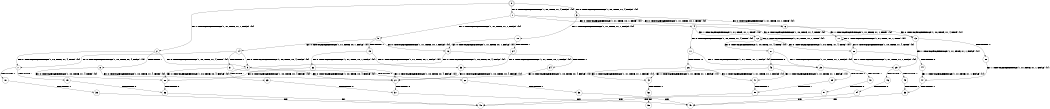 digraph BCG {
size = "7, 10.5";
center = TRUE;
node [shape = circle];
0 [peripheries = 2];
0 -> 1 [label = "EX !0 !ATOMIC_EXCH_BRANCH (1, +0, TRUE, +1, 4, FALSE) !{0}"];
0 -> 2 [label = "EX !1 !ATOMIC_EXCH_BRANCH (1, +1, TRUE, +1, 1, FALSE) !{0}"];
0 -> 3 [label = "EX !0 !ATOMIC_EXCH_BRANCH (1, +0, TRUE, +1, 4, FALSE) !{0}"];
1 -> 4 [label = "EX !0 !ATOMIC_EXCH_BRANCH (1, +1, TRUE, +0, 1, TRUE) !{0}"];
1 -> 5 [label = "EX !1 !ATOMIC_EXCH_BRANCH (1, +1, TRUE, +1, 1, FALSE) !{0}"];
1 -> 6 [label = "EX !0 !ATOMIC_EXCH_BRANCH (1, +1, TRUE, +0, 1, TRUE) !{0}"];
2 -> 7 [label = "EX !0 !ATOMIC_EXCH_BRANCH (1, +0, TRUE, +1, 4, TRUE) !{0}"];
2 -> 8 [label = "TERMINATE !1"];
2 -> 9 [label = "EX !0 !ATOMIC_EXCH_BRANCH (1, +0, TRUE, +1, 4, TRUE) !{0}"];
3 -> 10 [label = "EX !1 !ATOMIC_EXCH_BRANCH (1, +1, TRUE, +1, 1, FALSE) !{0}"];
3 -> 6 [label = "EX !0 !ATOMIC_EXCH_BRANCH (1, +1, TRUE, +0, 1, TRUE) !{0}"];
4 -> 11 [label = "EX !0 !ATOMIC_EXCH_BRANCH (1, +0, TRUE, +1, 4, TRUE) !{0}"];
4 -> 12 [label = "EX !1 !ATOMIC_EXCH_BRANCH (1, +1, TRUE, +1, 1, TRUE) !{0}"];
4 -> 13 [label = "EX !0 !ATOMIC_EXCH_BRANCH (1, +0, TRUE, +1, 4, TRUE) !{0}"];
5 -> 14 [label = "EX !0 !ATOMIC_EXCH_BRANCH (1, +1, TRUE, +0, 1, FALSE) !{0}"];
5 -> 15 [label = "TERMINATE !1"];
5 -> 16 [label = "EX !0 !ATOMIC_EXCH_BRANCH (1, +1, TRUE, +0, 1, FALSE) !{0}"];
6 -> 17 [label = "EX !1 !ATOMIC_EXCH_BRANCH (1, +1, TRUE, +1, 1, TRUE) !{0}"];
6 -> 13 [label = "EX !0 !ATOMIC_EXCH_BRANCH (1, +0, TRUE, +1, 4, TRUE) !{0}"];
7 -> 18 [label = "TERMINATE !0"];
7 -> 19 [label = "TERMINATE !1"];
8 -> 20 [label = "EX !0 !ATOMIC_EXCH_BRANCH (1, +0, TRUE, +1, 4, TRUE) !{0}"];
8 -> 21 [label = "EX !0 !ATOMIC_EXCH_BRANCH (1, +0, TRUE, +1, 4, TRUE) !{0}"];
9 -> 22 [label = "TERMINATE !0"];
9 -> 23 [label = "TERMINATE !1"];
10 -> 24 [label = "TERMINATE !1"];
10 -> 16 [label = "EX !0 !ATOMIC_EXCH_BRANCH (1, +1, TRUE, +0, 1, FALSE) !{0}"];
11 -> 25 [label = "EX !1 !ATOMIC_EXCH_BRANCH (1, +1, TRUE, +1, 1, FALSE) !{0}"];
11 -> 26 [label = "TERMINATE !0"];
12 -> 27 [label = "EX !0 !ATOMIC_EXCH_BRANCH (1, +0, TRUE, +1, 4, TRUE) !{0}"];
12 -> 12 [label = "EX !1 !ATOMIC_EXCH_BRANCH (1, +1, TRUE, +1, 1, TRUE) !{0}"];
12 -> 28 [label = "EX !0 !ATOMIC_EXCH_BRANCH (1, +0, TRUE, +1, 4, TRUE) !{0}"];
13 -> 29 [label = "EX !1 !ATOMIC_EXCH_BRANCH (1, +1, TRUE, +1, 1, FALSE) !{0}"];
13 -> 30 [label = "TERMINATE !0"];
14 -> 7 [label = "EX !0 !ATOMIC_EXCH_BRANCH (1, +0, TRUE, +0, 4, FALSE) !{0}"];
14 -> 31 [label = "TERMINATE !1"];
14 -> 9 [label = "EX !0 !ATOMIC_EXCH_BRANCH (1, +0, TRUE, +0, 4, FALSE) !{0}"];
15 -> 32 [label = "EX !0 !ATOMIC_EXCH_BRANCH (1, +1, TRUE, +0, 1, FALSE) !{0}"];
15 -> 33 [label = "EX !0 !ATOMIC_EXCH_BRANCH (1, +1, TRUE, +0, 1, FALSE) !{0}"];
16 -> 34 [label = "TERMINATE !1"];
16 -> 9 [label = "EX !0 !ATOMIC_EXCH_BRANCH (1, +0, TRUE, +0, 4, FALSE) !{0}"];
17 -> 17 [label = "EX !1 !ATOMIC_EXCH_BRANCH (1, +1, TRUE, +1, 1, TRUE) !{0}"];
17 -> 28 [label = "EX !0 !ATOMIC_EXCH_BRANCH (1, +0, TRUE, +1, 4, TRUE) !{0}"];
18 -> 35 [label = "TERMINATE !1"];
19 -> 36 [label = "TERMINATE !0"];
20 -> 36 [label = "TERMINATE !0"];
21 -> 37 [label = "TERMINATE !0"];
22 -> 38 [label = "TERMINATE !1"];
23 -> 37 [label = "TERMINATE !0"];
24 -> 33 [label = "EX !0 !ATOMIC_EXCH_BRANCH (1, +1, TRUE, +0, 1, FALSE) !{0}"];
25 -> 39 [label = "TERMINATE !0"];
25 -> 40 [label = "TERMINATE !1"];
26 -> 41 [label = "EX !1 !ATOMIC_EXCH_BRANCH (1, +1, TRUE, +1, 1, FALSE) !{1}"];
26 -> 42 [label = "EX !1 !ATOMIC_EXCH_BRANCH (1, +1, TRUE, +1, 1, FALSE) !{1}"];
27 -> 25 [label = "EX !1 !ATOMIC_EXCH_BRANCH (1, +1, TRUE, +1, 1, FALSE) !{0}"];
27 -> 43 [label = "TERMINATE !0"];
28 -> 29 [label = "EX !1 !ATOMIC_EXCH_BRANCH (1, +1, TRUE, +1, 1, FALSE) !{0}"];
28 -> 44 [label = "TERMINATE !0"];
29 -> 45 [label = "TERMINATE !0"];
29 -> 46 [label = "TERMINATE !1"];
30 -> 47 [label = "EX !1 !ATOMIC_EXCH_BRANCH (1, +1, TRUE, +1, 1, FALSE) !{1}"];
31 -> 20 [label = "EX !0 !ATOMIC_EXCH_BRANCH (1, +0, TRUE, +0, 4, FALSE) !{0}"];
31 -> 21 [label = "EX !0 !ATOMIC_EXCH_BRANCH (1, +0, TRUE, +0, 4, FALSE) !{0}"];
32 -> 20 [label = "EX !0 !ATOMIC_EXCH_BRANCH (1, +0, TRUE, +0, 4, FALSE) !{0}"];
32 -> 21 [label = "EX !0 !ATOMIC_EXCH_BRANCH (1, +0, TRUE, +0, 4, FALSE) !{0}"];
33 -> 21 [label = "EX !0 !ATOMIC_EXCH_BRANCH (1, +0, TRUE, +0, 4, FALSE) !{0}"];
34 -> 21 [label = "EX !0 !ATOMIC_EXCH_BRANCH (1, +0, TRUE, +0, 4, FALSE) !{0}"];
35 -> 48 [label = "exit"];
36 -> 48 [label = "exit"];
37 -> 49 [label = "exit"];
38 -> 49 [label = "exit"];
39 -> 50 [label = "TERMINATE !1"];
40 -> 51 [label = "TERMINATE !0"];
41 -> 50 [label = "TERMINATE !1"];
42 -> 52 [label = "TERMINATE !1"];
43 -> 41 [label = "EX !1 !ATOMIC_EXCH_BRANCH (1, +1, TRUE, +1, 1, FALSE) !{1}"];
43 -> 42 [label = "EX !1 !ATOMIC_EXCH_BRANCH (1, +1, TRUE, +1, 1, FALSE) !{1}"];
44 -> 47 [label = "EX !1 !ATOMIC_EXCH_BRANCH (1, +1, TRUE, +1, 1, FALSE) !{1}"];
45 -> 53 [label = "TERMINATE !1"];
46 -> 54 [label = "TERMINATE !0"];
47 -> 53 [label = "TERMINATE !1"];
50 -> 48 [label = "exit"];
51 -> 48 [label = "exit"];
52 -> 55 [label = "exit"];
53 -> 49 [label = "exit"];
54 -> 49 [label = "exit"];
}

